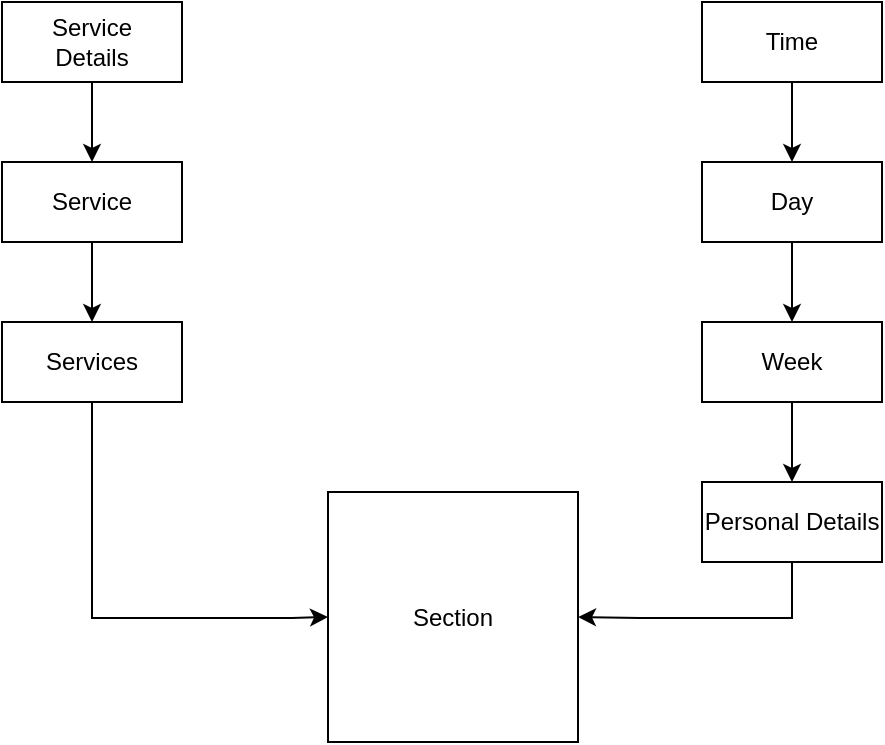 <mxfile version="13.7.9" type="device"><diagram id="xfCEFbfBdv80RIFLnlp9" name="Page-1"><mxGraphModel dx="1086" dy="806" grid="1" gridSize="10" guides="1" tooltips="1" connect="1" arrows="1" fold="1" page="1" pageScale="1" pageWidth="850" pageHeight="1100" math="0" shadow="0"><root><mxCell id="0"/><mxCell id="1" parent="0"/><mxCell id="NYPYwrye16JFKiw8mJdb-1" value="Section" style="whiteSpace=wrap;html=1;aspect=fixed;" vertex="1" parent="1"><mxGeometry x="363" y="445" width="125" height="125" as="geometry"/></mxCell><mxCell id="NYPYwrye16JFKiw8mJdb-9" style="edgeStyle=orthogonalEdgeStyle;rounded=0;orthogonalLoop=1;jettySize=auto;html=1;entryX=0;entryY=0.5;entryDx=0;entryDy=0;" edge="1" parent="1" source="NYPYwrye16JFKiw8mJdb-4" target="NYPYwrye16JFKiw8mJdb-1"><mxGeometry relative="1" as="geometry"><Array as="points"><mxPoint x="245" y="508"/><mxPoint x="345" y="508"/></Array></mxGeometry></mxCell><mxCell id="NYPYwrye16JFKiw8mJdb-4" value="Services" style="rounded=0;whiteSpace=wrap;html=1;" vertex="1" parent="1"><mxGeometry x="200" y="360" width="90" height="40" as="geometry"/></mxCell><mxCell id="NYPYwrye16JFKiw8mJdb-8" style="edgeStyle=orthogonalEdgeStyle;rounded=0;orthogonalLoop=1;jettySize=auto;html=1;entryX=0.5;entryY=0;entryDx=0;entryDy=0;" edge="1" parent="1" source="NYPYwrye16JFKiw8mJdb-5" target="NYPYwrye16JFKiw8mJdb-4"><mxGeometry relative="1" as="geometry"/></mxCell><mxCell id="NYPYwrye16JFKiw8mJdb-5" value="Service" style="rounded=0;whiteSpace=wrap;html=1;" vertex="1" parent="1"><mxGeometry x="200" y="280" width="90" height="40" as="geometry"/></mxCell><mxCell id="NYPYwrye16JFKiw8mJdb-7" style="edgeStyle=orthogonalEdgeStyle;rounded=0;orthogonalLoop=1;jettySize=auto;html=1;entryX=0.5;entryY=0;entryDx=0;entryDy=0;" edge="1" parent="1" source="NYPYwrye16JFKiw8mJdb-6" target="NYPYwrye16JFKiw8mJdb-5"><mxGeometry relative="1" as="geometry"/></mxCell><mxCell id="NYPYwrye16JFKiw8mJdb-6" value="Service&lt;br&gt;Details" style="rounded=0;whiteSpace=wrap;html=1;" vertex="1" parent="1"><mxGeometry x="200" y="200" width="90" height="40" as="geometry"/></mxCell><mxCell id="NYPYwrye16JFKiw8mJdb-17" style="edgeStyle=orthogonalEdgeStyle;rounded=0;orthogonalLoop=1;jettySize=auto;html=1;entryX=0.5;entryY=0;entryDx=0;entryDy=0;" edge="1" parent="1" source="NYPYwrye16JFKiw8mJdb-10" target="NYPYwrye16JFKiw8mJdb-11"><mxGeometry relative="1" as="geometry"/></mxCell><mxCell id="NYPYwrye16JFKiw8mJdb-10" value="Time" style="rounded=0;whiteSpace=wrap;html=1;" vertex="1" parent="1"><mxGeometry x="550" y="200" width="90" height="40" as="geometry"/></mxCell><mxCell id="NYPYwrye16JFKiw8mJdb-16" style="edgeStyle=orthogonalEdgeStyle;rounded=0;orthogonalLoop=1;jettySize=auto;html=1;entryX=0.5;entryY=0;entryDx=0;entryDy=0;" edge="1" parent="1" source="NYPYwrye16JFKiw8mJdb-11" target="NYPYwrye16JFKiw8mJdb-12"><mxGeometry relative="1" as="geometry"/></mxCell><mxCell id="NYPYwrye16JFKiw8mJdb-11" value="Day" style="rounded=0;whiteSpace=wrap;html=1;" vertex="1" parent="1"><mxGeometry x="550" y="280" width="90" height="40" as="geometry"/></mxCell><mxCell id="NYPYwrye16JFKiw8mJdb-15" style="edgeStyle=orthogonalEdgeStyle;rounded=0;orthogonalLoop=1;jettySize=auto;html=1;entryX=0.5;entryY=0;entryDx=0;entryDy=0;" edge="1" parent="1" source="NYPYwrye16JFKiw8mJdb-12" target="NYPYwrye16JFKiw8mJdb-13"><mxGeometry relative="1" as="geometry"/></mxCell><mxCell id="NYPYwrye16JFKiw8mJdb-12" value="Week" style="rounded=0;whiteSpace=wrap;html=1;" vertex="1" parent="1"><mxGeometry x="550" y="360" width="90" height="40" as="geometry"/></mxCell><mxCell id="NYPYwrye16JFKiw8mJdb-14" style="edgeStyle=orthogonalEdgeStyle;rounded=0;orthogonalLoop=1;jettySize=auto;html=1;entryX=1;entryY=0.5;entryDx=0;entryDy=0;" edge="1" parent="1" source="NYPYwrye16JFKiw8mJdb-13" target="NYPYwrye16JFKiw8mJdb-1"><mxGeometry relative="1" as="geometry"><Array as="points"><mxPoint x="595" y="508"/><mxPoint x="519" y="508"/></Array></mxGeometry></mxCell><mxCell id="NYPYwrye16JFKiw8mJdb-13" value="Personal Details" style="rounded=0;whiteSpace=wrap;html=1;" vertex="1" parent="1"><mxGeometry x="550" y="440" width="90" height="40" as="geometry"/></mxCell></root></mxGraphModel></diagram></mxfile>